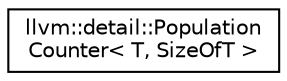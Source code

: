 digraph "Graphical Class Hierarchy"
{
  edge [fontname="Helvetica",fontsize="10",labelfontname="Helvetica",labelfontsize="10"];
  node [fontname="Helvetica",fontsize="10",shape=record];
  rankdir="LR";
  Node1 [label="llvm::detail::Population\lCounter\< T, SizeOfT \>",height=0.2,width=0.4,color="black", fillcolor="white", style="filled",URL="$structllvm_1_1detail_1_1PopulationCounter.html"];
}
